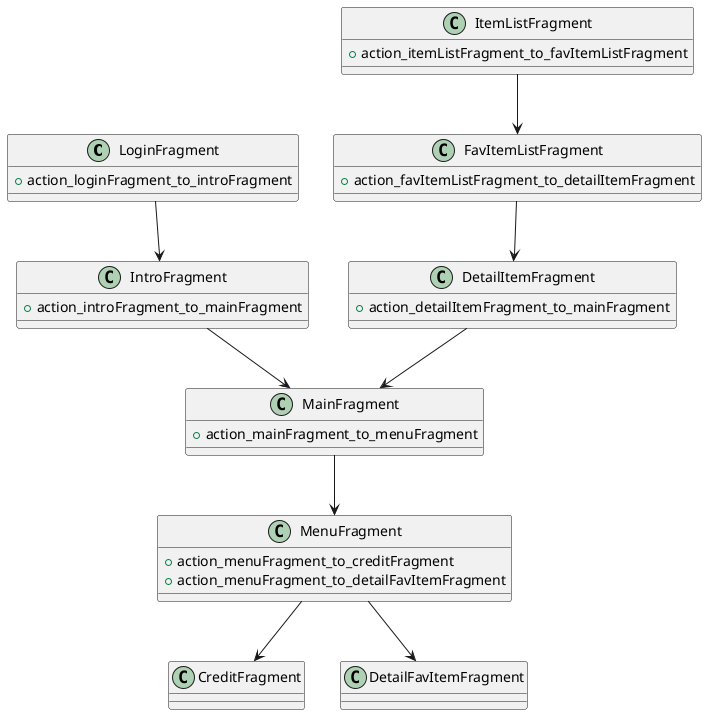 @startuml
class LoginFragment {
    +action_loginFragment_to_introFragment
}

class IntroFragment {
    +action_introFragment_to_mainFragment
}

class MainFragment {
    +action_mainFragment_to_menuFragment
}

class MenuFragment {
    +action_menuFragment_to_creditFragment
    +action_menuFragment_to_detailFavItemFragment
}

class CreditFragment
class ItemListFragment {
    +action_itemListFragment_to_favItemListFragment
}

class FavItemListFragment {
    +action_favItemListFragment_to_detailItemFragment
}

class DetailItemFragment {
    +action_detailItemFragment_to_mainFragment
}

LoginFragment --> IntroFragment
IntroFragment --> MainFragment
MainFragment --> MenuFragment
MenuFragment --> CreditFragment
MenuFragment --> DetailFavItemFragment
ItemListFragment --> FavItemListFragment
FavItemListFragment --> DetailItemFragment
DetailItemFragment --> MainFragment
@enduml
